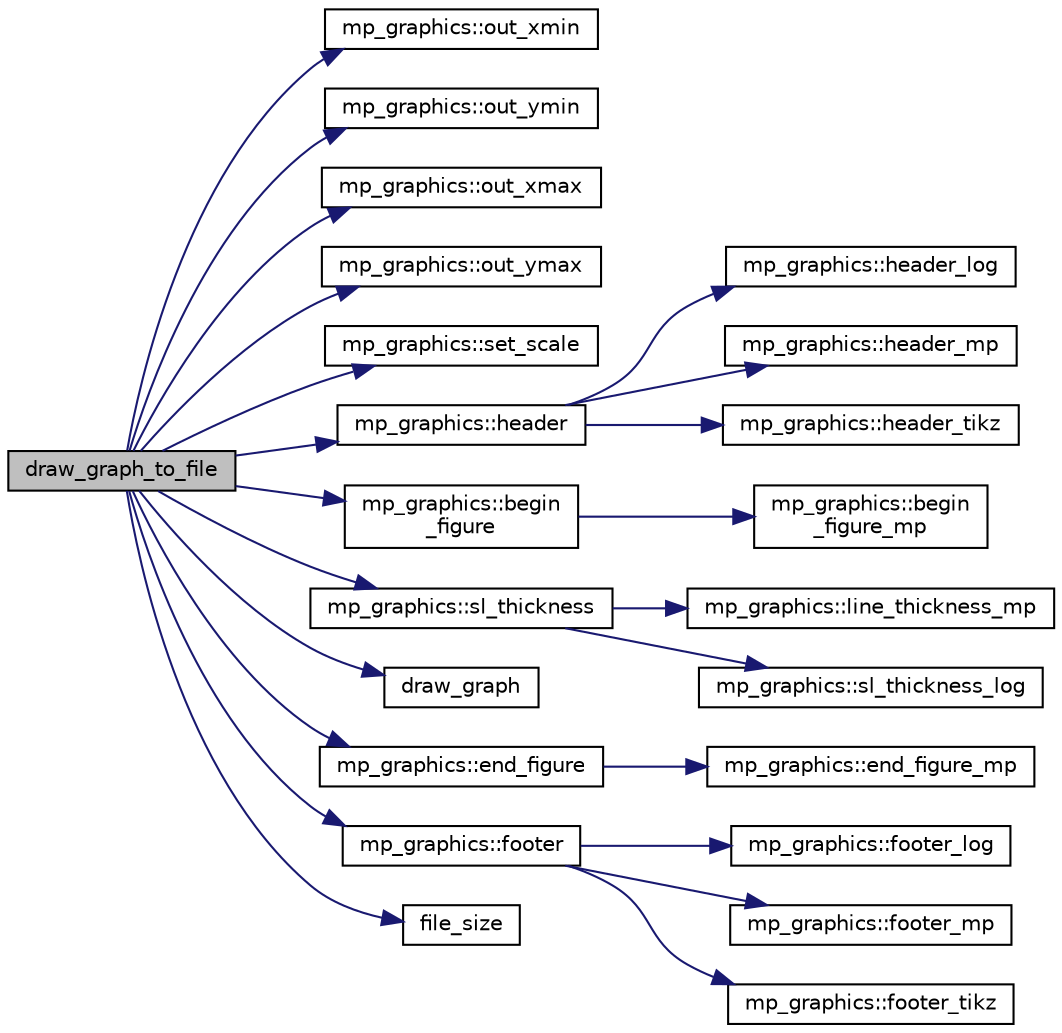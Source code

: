 digraph "draw_graph_to_file"
{
  edge [fontname="Helvetica",fontsize="10",labelfontname="Helvetica",labelfontsize="10"];
  node [fontname="Helvetica",fontsize="10",shape=record];
  rankdir="LR";
  Node9 [label="draw_graph_to_file",height=0.2,width=0.4,color="black", fillcolor="grey75", style="filled", fontcolor="black"];
  Node9 -> Node10 [color="midnightblue",fontsize="10",style="solid",fontname="Helvetica"];
  Node10 [label="mp_graphics::out_xmin",height=0.2,width=0.4,color="black", fillcolor="white", style="filled",URL="$da/d2c/classmp__graphics.html#a565bfb3987a4e246e3fd61d15c714ee7"];
  Node9 -> Node11 [color="midnightblue",fontsize="10",style="solid",fontname="Helvetica"];
  Node11 [label="mp_graphics::out_ymin",height=0.2,width=0.4,color="black", fillcolor="white", style="filled",URL="$da/d2c/classmp__graphics.html#a01d97c3ec8360a3c2244aa895e2b9c9e"];
  Node9 -> Node12 [color="midnightblue",fontsize="10",style="solid",fontname="Helvetica"];
  Node12 [label="mp_graphics::out_xmax",height=0.2,width=0.4,color="black", fillcolor="white", style="filled",URL="$da/d2c/classmp__graphics.html#af0f66267f65077db72afeb0ce0b8df31"];
  Node9 -> Node13 [color="midnightblue",fontsize="10",style="solid",fontname="Helvetica"];
  Node13 [label="mp_graphics::out_ymax",height=0.2,width=0.4,color="black", fillcolor="white", style="filled",URL="$da/d2c/classmp__graphics.html#a16d4b00f27d431c20c08840b6043cc7f"];
  Node9 -> Node14 [color="midnightblue",fontsize="10",style="solid",fontname="Helvetica"];
  Node14 [label="mp_graphics::set_scale",height=0.2,width=0.4,color="black", fillcolor="white", style="filled",URL="$da/d2c/classmp__graphics.html#a432c2c061c21c23230a57511e5f8dac4"];
  Node9 -> Node15 [color="midnightblue",fontsize="10",style="solid",fontname="Helvetica"];
  Node15 [label="mp_graphics::header",height=0.2,width=0.4,color="black", fillcolor="white", style="filled",URL="$da/d2c/classmp__graphics.html#ad500b1cac8c75bf8a2f2ac78938c4e30"];
  Node15 -> Node16 [color="midnightblue",fontsize="10",style="solid",fontname="Helvetica"];
  Node16 [label="mp_graphics::header_log",height=0.2,width=0.4,color="black", fillcolor="white", style="filled",URL="$da/d2c/classmp__graphics.html#a001ad397d28bb3032a3201aac0896ce8"];
  Node15 -> Node17 [color="midnightblue",fontsize="10",style="solid",fontname="Helvetica"];
  Node17 [label="mp_graphics::header_mp",height=0.2,width=0.4,color="black", fillcolor="white", style="filled",URL="$da/d2c/classmp__graphics.html#ad08252e9be57fd9d484a80a1c3602969"];
  Node15 -> Node18 [color="midnightblue",fontsize="10",style="solid",fontname="Helvetica"];
  Node18 [label="mp_graphics::header_tikz",height=0.2,width=0.4,color="black", fillcolor="white", style="filled",URL="$da/d2c/classmp__graphics.html#a89a5fbf0e495443260399c1b6b3bb320"];
  Node9 -> Node19 [color="midnightblue",fontsize="10",style="solid",fontname="Helvetica"];
  Node19 [label="mp_graphics::begin\l_figure",height=0.2,width=0.4,color="black", fillcolor="white", style="filled",URL="$da/d2c/classmp__graphics.html#a5755257d778fb161984a756d0ad9c600"];
  Node19 -> Node20 [color="midnightblue",fontsize="10",style="solid",fontname="Helvetica"];
  Node20 [label="mp_graphics::begin\l_figure_mp",height=0.2,width=0.4,color="black", fillcolor="white", style="filled",URL="$da/d2c/classmp__graphics.html#aab98691d8a4a65a5ac8ed06e8f71c640"];
  Node9 -> Node21 [color="midnightblue",fontsize="10",style="solid",fontname="Helvetica"];
  Node21 [label="mp_graphics::sl_thickness",height=0.2,width=0.4,color="black", fillcolor="white", style="filled",URL="$da/d2c/classmp__graphics.html#ac409a4e038d93b57dc977ceb3259e850"];
  Node21 -> Node22 [color="midnightblue",fontsize="10",style="solid",fontname="Helvetica"];
  Node22 [label="mp_graphics::line_thickness_mp",height=0.2,width=0.4,color="black", fillcolor="white", style="filled",URL="$da/d2c/classmp__graphics.html#ada686670b0e5c358f58c30b554822010"];
  Node21 -> Node23 [color="midnightblue",fontsize="10",style="solid",fontname="Helvetica"];
  Node23 [label="mp_graphics::sl_thickness_log",height=0.2,width=0.4,color="black", fillcolor="white", style="filled",URL="$da/d2c/classmp__graphics.html#a3356cadbf9e1ae81ae353c4014d5590a"];
  Node9 -> Node24 [color="midnightblue",fontsize="10",style="solid",fontname="Helvetica"];
  Node24 [label="draw_graph",height=0.2,width=0.4,color="black", fillcolor="white", style="filled",URL="$d4/da5/draw__graph_8_c.html#a20921d466bca8df97a81aaaa403fa8ea"];
  Node9 -> Node25 [color="midnightblue",fontsize="10",style="solid",fontname="Helvetica"];
  Node25 [label="mp_graphics::end_figure",height=0.2,width=0.4,color="black", fillcolor="white", style="filled",URL="$da/d2c/classmp__graphics.html#af7e758a9c83d809d033e1d18752d2925"];
  Node25 -> Node26 [color="midnightblue",fontsize="10",style="solid",fontname="Helvetica"];
  Node26 [label="mp_graphics::end_figure_mp",height=0.2,width=0.4,color="black", fillcolor="white", style="filled",URL="$da/d2c/classmp__graphics.html#a9689888a580c69708ba1ead311f4cd26"];
  Node9 -> Node27 [color="midnightblue",fontsize="10",style="solid",fontname="Helvetica"];
  Node27 [label="mp_graphics::footer",height=0.2,width=0.4,color="black", fillcolor="white", style="filled",URL="$da/d2c/classmp__graphics.html#a20ae36e3dae7401578c7623f73419fe8"];
  Node27 -> Node28 [color="midnightblue",fontsize="10",style="solid",fontname="Helvetica"];
  Node28 [label="mp_graphics::footer_log",height=0.2,width=0.4,color="black", fillcolor="white", style="filled",URL="$da/d2c/classmp__graphics.html#a24e948667d548c41a757285e7a22c2c0"];
  Node27 -> Node29 [color="midnightblue",fontsize="10",style="solid",fontname="Helvetica"];
  Node29 [label="mp_graphics::footer_mp",height=0.2,width=0.4,color="black", fillcolor="white", style="filled",URL="$da/d2c/classmp__graphics.html#a3667f25d3a90de957ede28f7aa95ac56"];
  Node27 -> Node30 [color="midnightblue",fontsize="10",style="solid",fontname="Helvetica"];
  Node30 [label="mp_graphics::footer_tikz",height=0.2,width=0.4,color="black", fillcolor="white", style="filled",URL="$da/d2c/classmp__graphics.html#a6cd32ee52e926c056c84756d5c5a8687"];
  Node9 -> Node31 [color="midnightblue",fontsize="10",style="solid",fontname="Helvetica"];
  Node31 [label="file_size",height=0.2,width=0.4,color="black", fillcolor="white", style="filled",URL="$df/dbf/sajeeb_8_c.html#a5c37cf5785204b6e9adf647dc14d0e50"];
}
